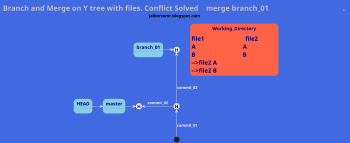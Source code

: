 @startuml
scale 350 width
title <color:silver><size:25>Branch and Merge on Y tree with files. Conflict Solved    merge branch_01                                       .\n jalbertomr.blogspot.com

skinparam backgroundColor royalblue
skinparam arrowcolor white
skinparam arrowfontStyle bold
skinparam arrowfontcolor w

skinparam state {
  backgroundColor SkyBlue
  BorderColor gray
  backgroundColor<< Stage >> LimeGreen
  backgroundColor<< WorkDir >> Tomato
  backgroundColor<< History >> Khaki
  FontSize 16
  FontStyle bold
  fontcolor navy
}

state Working_Directory << WorkDir >>

state HEAD
state master
state branch_01
state 3f95103 <<History>>
state 5ec83b9 <<History>>
state fe45123 <<History>>


[*] -up-> 3f95103 : commit_01
3f95103 -up-> fe45123 : commit_03
3f95103 -left-> 5ec83b9  : commit_02
3f95103 : <size:20>file1                   \n\n<size:20>A\n<size:20>B
5ec83b9 : <size:20>file1              file2\n<size:20>A                  A\n<size:20>B\n<size:20>-->file2 A
fe45123 : <size:20>file1              file2\n<size:20>A                  B\n<size:20>B                  \n<size:20>-->file2 B
HEAD -right-> master
master -right-> 5ec83b9
branch_01 -right-> fe45123

Working_Directory : <size:20>file1                           file2\n<size:20>A                               <size:20>A\n<size:20>B                               B                  \n<size:20>-->file2 A\n<size:20>-->file2 B



@enduml